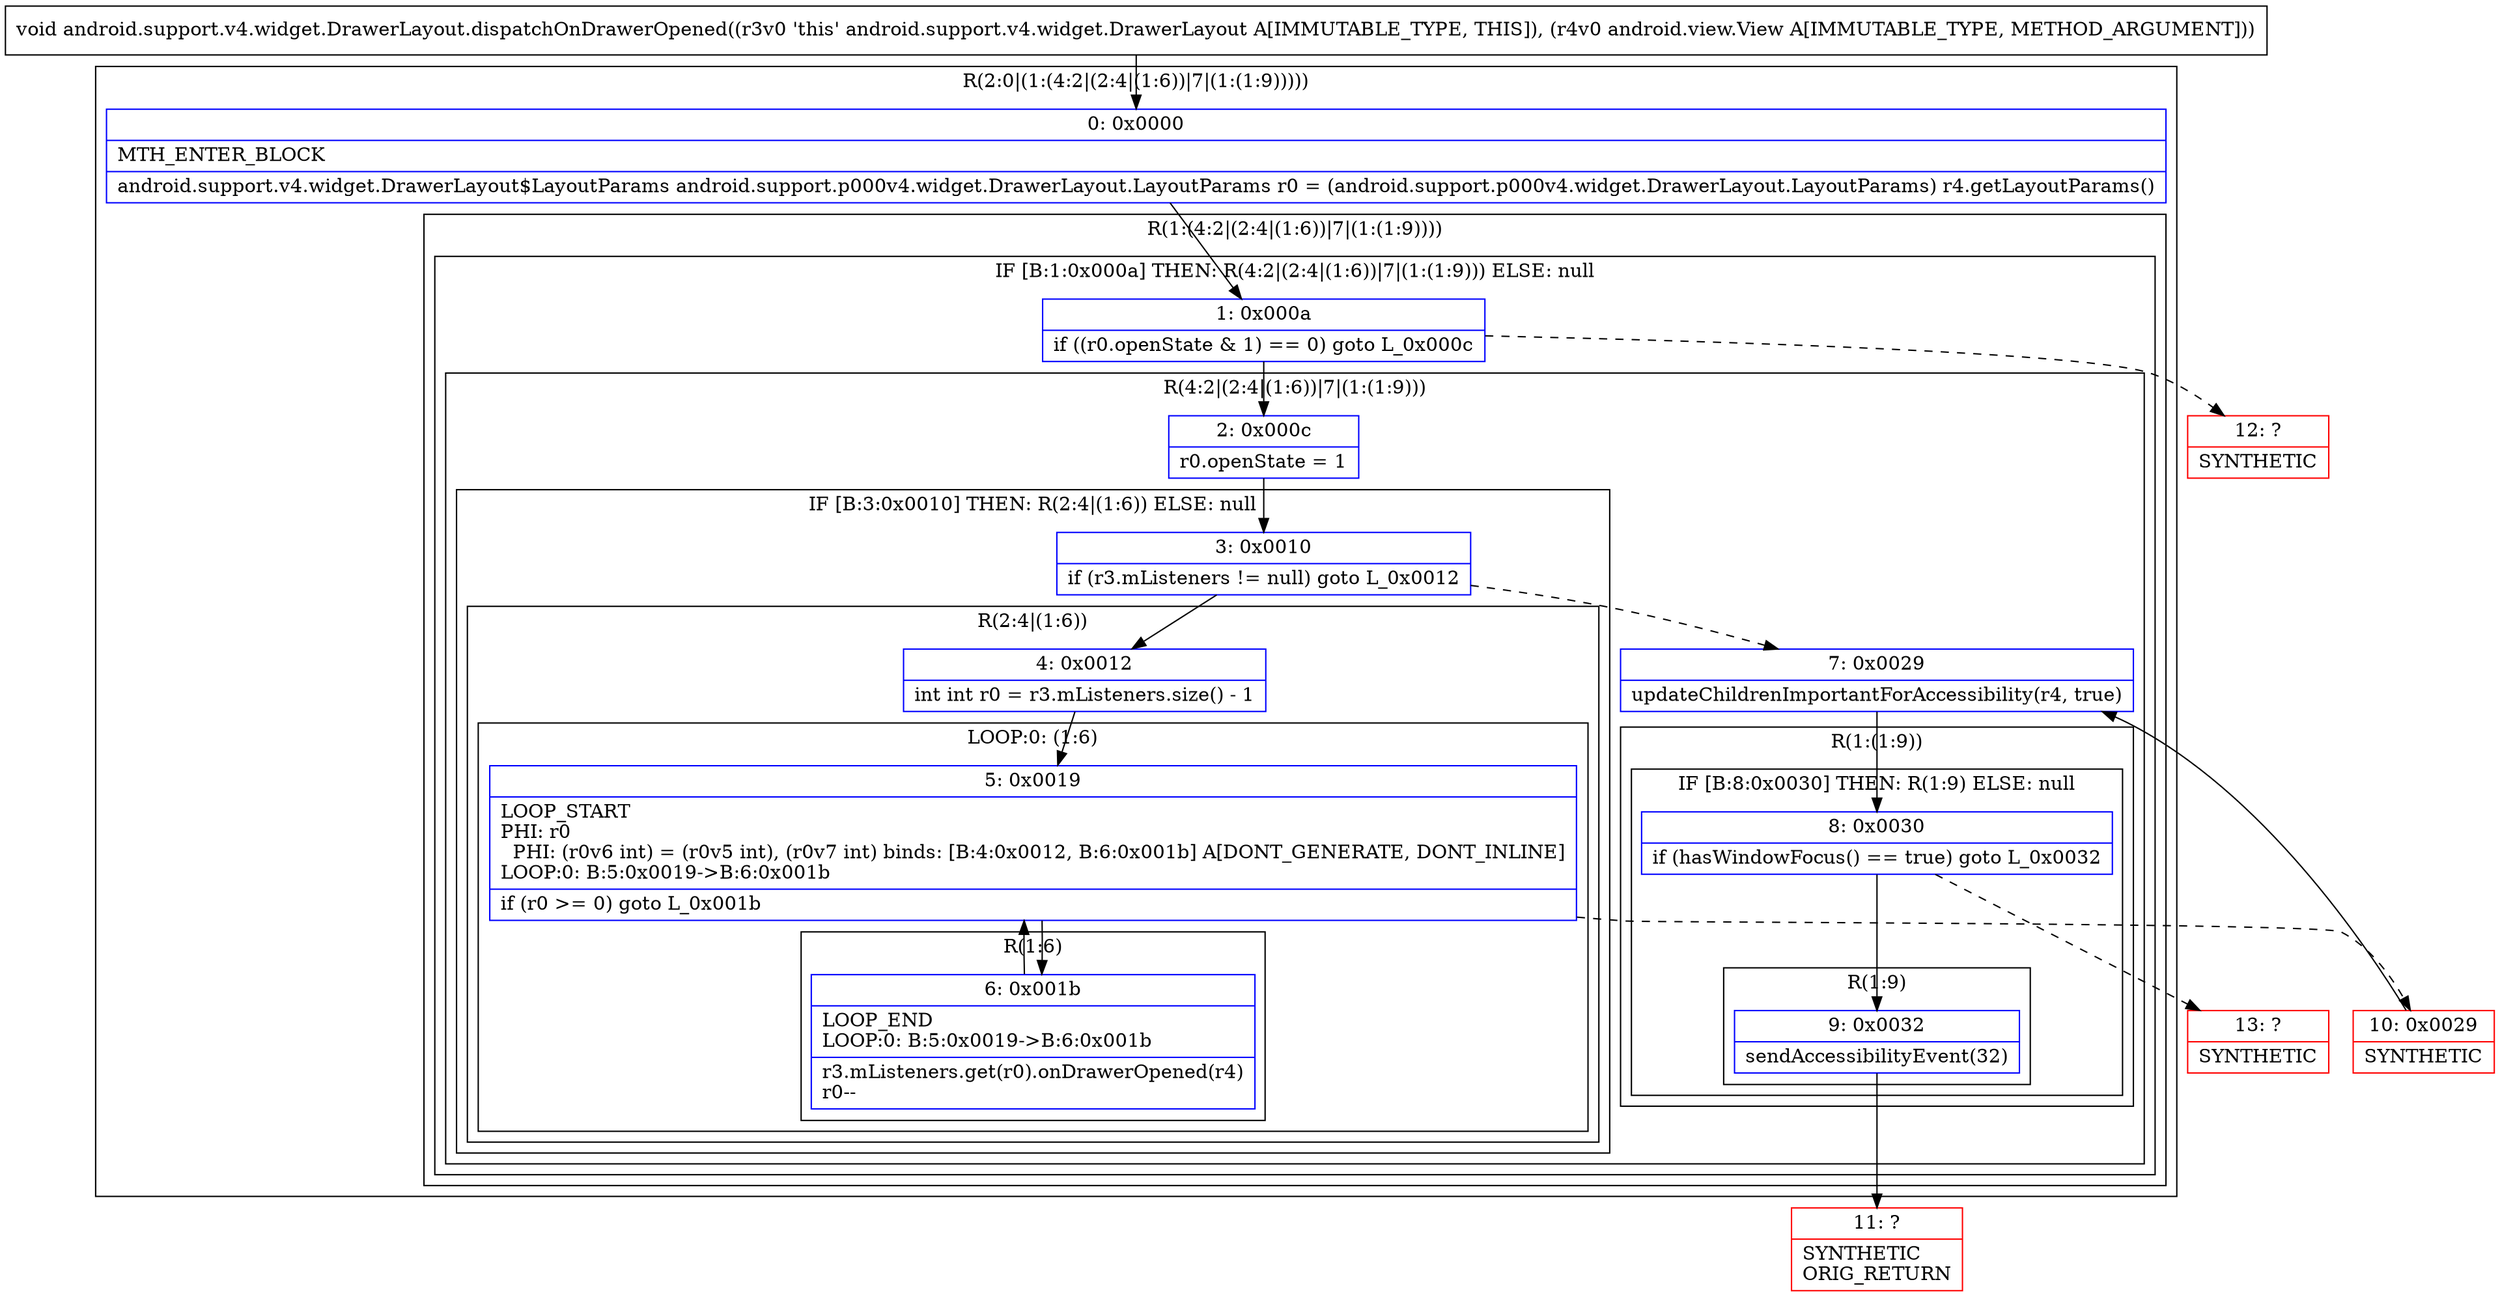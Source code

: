 digraph "CFG forandroid.support.v4.widget.DrawerLayout.dispatchOnDrawerOpened(Landroid\/view\/View;)V" {
subgraph cluster_Region_283288571 {
label = "R(2:0|(1:(4:2|(2:4|(1:6))|7|(1:(1:9)))))";
node [shape=record,color=blue];
Node_0 [shape=record,label="{0\:\ 0x0000|MTH_ENTER_BLOCK\l|android.support.v4.widget.DrawerLayout$LayoutParams android.support.p000v4.widget.DrawerLayout.LayoutParams r0 = (android.support.p000v4.widget.DrawerLayout.LayoutParams) r4.getLayoutParams()\l}"];
subgraph cluster_Region_1953833916 {
label = "R(1:(4:2|(2:4|(1:6))|7|(1:(1:9))))";
node [shape=record,color=blue];
subgraph cluster_IfRegion_1908662982 {
label = "IF [B:1:0x000a] THEN: R(4:2|(2:4|(1:6))|7|(1:(1:9))) ELSE: null";
node [shape=record,color=blue];
Node_1 [shape=record,label="{1\:\ 0x000a|if ((r0.openState & 1) == 0) goto L_0x000c\l}"];
subgraph cluster_Region_1970582040 {
label = "R(4:2|(2:4|(1:6))|7|(1:(1:9)))";
node [shape=record,color=blue];
Node_2 [shape=record,label="{2\:\ 0x000c|r0.openState = 1\l}"];
subgraph cluster_IfRegion_1991165074 {
label = "IF [B:3:0x0010] THEN: R(2:4|(1:6)) ELSE: null";
node [shape=record,color=blue];
Node_3 [shape=record,label="{3\:\ 0x0010|if (r3.mListeners != null) goto L_0x0012\l}"];
subgraph cluster_Region_2081891126 {
label = "R(2:4|(1:6))";
node [shape=record,color=blue];
Node_4 [shape=record,label="{4\:\ 0x0012|int int r0 = r3.mListeners.size() \- 1\l}"];
subgraph cluster_LoopRegion_2045749812 {
label = "LOOP:0: (1:6)";
node [shape=record,color=blue];
Node_5 [shape=record,label="{5\:\ 0x0019|LOOP_START\lPHI: r0 \l  PHI: (r0v6 int) = (r0v5 int), (r0v7 int) binds: [B:4:0x0012, B:6:0x001b] A[DONT_GENERATE, DONT_INLINE]\lLOOP:0: B:5:0x0019\-\>B:6:0x001b\l|if (r0 \>= 0) goto L_0x001b\l}"];
subgraph cluster_Region_399811101 {
label = "R(1:6)";
node [shape=record,color=blue];
Node_6 [shape=record,label="{6\:\ 0x001b|LOOP_END\lLOOP:0: B:5:0x0019\-\>B:6:0x001b\l|r3.mListeners.get(r0).onDrawerOpened(r4)\lr0\-\-\l}"];
}
}
}
}
Node_7 [shape=record,label="{7\:\ 0x0029|updateChildrenImportantForAccessibility(r4, true)\l}"];
subgraph cluster_Region_2127815467 {
label = "R(1:(1:9))";
node [shape=record,color=blue];
subgraph cluster_IfRegion_546894080 {
label = "IF [B:8:0x0030] THEN: R(1:9) ELSE: null";
node [shape=record,color=blue];
Node_8 [shape=record,label="{8\:\ 0x0030|if (hasWindowFocus() == true) goto L_0x0032\l}"];
subgraph cluster_Region_2100125292 {
label = "R(1:9)";
node [shape=record,color=blue];
Node_9 [shape=record,label="{9\:\ 0x0032|sendAccessibilityEvent(32)\l}"];
}
}
}
}
}
}
}
Node_10 [shape=record,color=red,label="{10\:\ 0x0029|SYNTHETIC\l}"];
Node_11 [shape=record,color=red,label="{11\:\ ?|SYNTHETIC\lORIG_RETURN\l}"];
Node_12 [shape=record,color=red,label="{12\:\ ?|SYNTHETIC\l}"];
Node_13 [shape=record,color=red,label="{13\:\ ?|SYNTHETIC\l}"];
MethodNode[shape=record,label="{void android.support.v4.widget.DrawerLayout.dispatchOnDrawerOpened((r3v0 'this' android.support.v4.widget.DrawerLayout A[IMMUTABLE_TYPE, THIS]), (r4v0 android.view.View A[IMMUTABLE_TYPE, METHOD_ARGUMENT])) }"];
MethodNode -> Node_0;
Node_0 -> Node_1;
Node_1 -> Node_2;
Node_1 -> Node_12[style=dashed];
Node_2 -> Node_3;
Node_3 -> Node_4;
Node_3 -> Node_7[style=dashed];
Node_4 -> Node_5;
Node_5 -> Node_6;
Node_5 -> Node_10[style=dashed];
Node_6 -> Node_5;
Node_7 -> Node_8;
Node_8 -> Node_9;
Node_8 -> Node_13[style=dashed];
Node_9 -> Node_11;
Node_10 -> Node_7;
}

